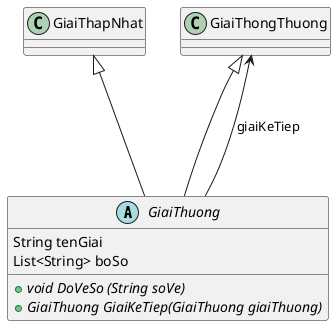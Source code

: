 @startuml
'https://plantuml.com/sequence-diagram
   abstract GiaiThuong{
       String tenGiai
       List<String> boSo
       + {abstract} void DoVeSo (String soVe)
       + {abstract} GiaiThuong GiaiKeTiep(GiaiThuong giaiThuong)
    }

    class GiaiThapNhat{

    }

    class GiaiThongThuong{

    }
    GiaiThapNhat <|--- GiaiThuong

    GiaiThongThuong <|--- GiaiThuong

    GiaiThongThuong <--- GiaiThuong: giaiKeTiep



@enduml